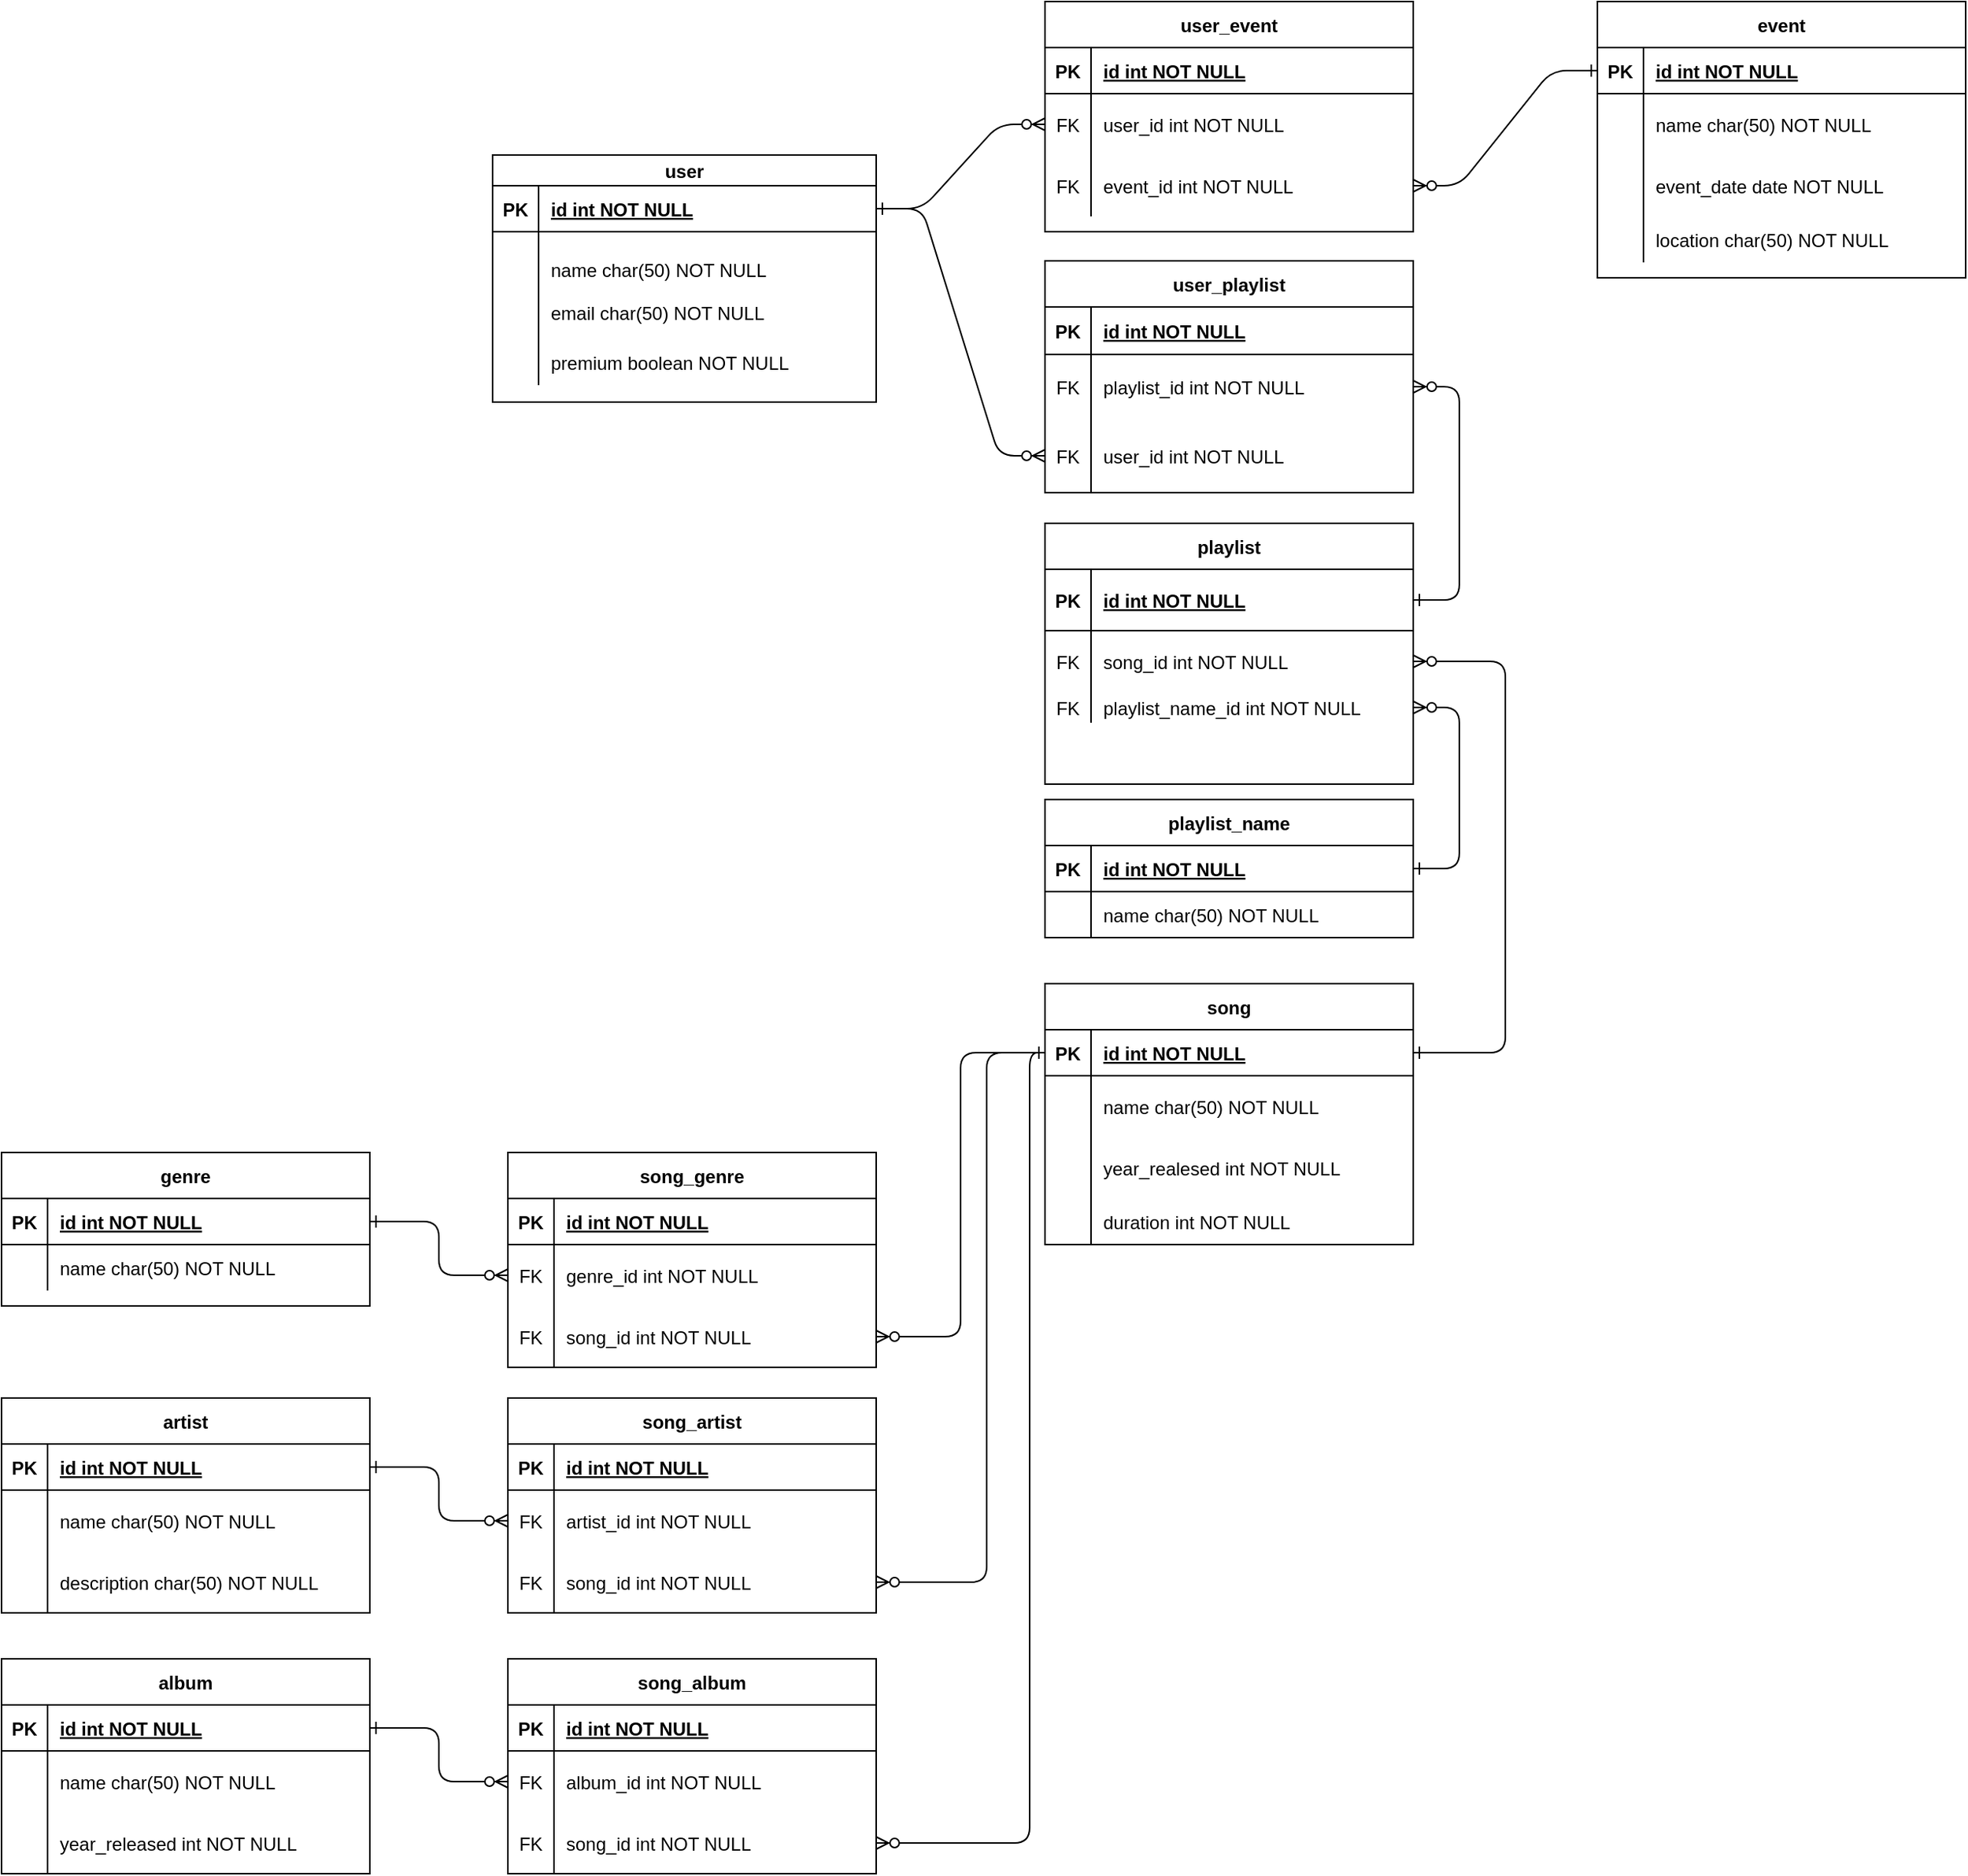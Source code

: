 <mxfile version="14.2.4" type="device"><diagram id="R2lEEEUBdFMjLlhIrx00" name="Page-1"><mxGraphModel dx="2035" dy="1735" grid="1" gridSize="10" guides="1" tooltips="1" connect="1" arrows="1" fold="1" page="1" pageScale="1" pageWidth="850" pageHeight="1100" math="0" shadow="0" extFonts="Permanent Marker^https://fonts.googleapis.com/css?family=Permanent+Marker"><root><mxCell id="0"/><mxCell id="1" parent="0"/><mxCell id="C-vyLk0tnHw3VtMMgP7b-1" value="" style="edgeStyle=entityRelationEdgeStyle;endArrow=ERzeroToMany;startArrow=ERone;endFill=1;startFill=0;entryX=0;entryY=0.5;entryDx=0;entryDy=0;" parent="1" source="C-vyLk0tnHw3VtMMgP7b-24" target="S1jPTS4CK1a9OHYv__Up-28" edge="1"><mxGeometry width="100" height="100" relative="1" as="geometry"><mxPoint x="340" y="720" as="sourcePoint"/><mxPoint x="440" y="620" as="targetPoint"/></mxGeometry></mxCell><mxCell id="C-vyLk0tnHw3VtMMgP7b-2" value="user_playlist" style="shape=table;startSize=30;container=1;collapsible=1;childLayout=tableLayout;fixedRows=1;rowLines=0;fontStyle=1;align=center;resizeLast=1;" parent="1" vertex="1"><mxGeometry x="360" y="99" width="240" height="151" as="geometry"/></mxCell><mxCell id="C-vyLk0tnHw3VtMMgP7b-3" value="" style="shape=partialRectangle;collapsible=0;dropTarget=0;pointerEvents=0;fillColor=none;points=[[0,0.5],[1,0.5]];portConstraint=eastwest;top=0;left=0;right=0;bottom=1;" parent="C-vyLk0tnHw3VtMMgP7b-2" vertex="1"><mxGeometry y="30" width="240" height="31" as="geometry"/></mxCell><mxCell id="C-vyLk0tnHw3VtMMgP7b-4" value="PK" style="shape=partialRectangle;overflow=hidden;connectable=0;fillColor=none;top=0;left=0;bottom=0;right=0;fontStyle=1;" parent="C-vyLk0tnHw3VtMMgP7b-3" vertex="1"><mxGeometry width="30" height="31" as="geometry"/></mxCell><mxCell id="C-vyLk0tnHw3VtMMgP7b-5" value="id int NOT NULL " style="shape=partialRectangle;overflow=hidden;connectable=0;fillColor=none;top=0;left=0;bottom=0;right=0;align=left;spacingLeft=6;fontStyle=5;" parent="C-vyLk0tnHw3VtMMgP7b-3" vertex="1"><mxGeometry x="30" width="210" height="31" as="geometry"/></mxCell><mxCell id="C-vyLk0tnHw3VtMMgP7b-6" value="" style="shape=partialRectangle;collapsible=0;dropTarget=0;pointerEvents=0;fillColor=none;points=[[0,0.5],[1,0.5]];portConstraint=eastwest;top=0;left=0;right=0;bottom=0;" parent="C-vyLk0tnHw3VtMMgP7b-2" vertex="1"><mxGeometry y="61" width="240" height="42" as="geometry"/></mxCell><mxCell id="C-vyLk0tnHw3VtMMgP7b-7" value="FK" style="shape=partialRectangle;overflow=hidden;connectable=0;fillColor=none;top=0;left=0;bottom=0;right=0;" parent="C-vyLk0tnHw3VtMMgP7b-6" vertex="1"><mxGeometry width="30" height="42" as="geometry"/></mxCell><mxCell id="C-vyLk0tnHw3VtMMgP7b-8" value="playlist_id int NOT NULL" style="shape=partialRectangle;overflow=hidden;connectable=0;fillColor=none;top=0;left=0;bottom=0;right=0;align=left;spacingLeft=6;" parent="C-vyLk0tnHw3VtMMgP7b-6" vertex="1"><mxGeometry x="30" width="210" height="42" as="geometry"/></mxCell><mxCell id="S1jPTS4CK1a9OHYv__Up-28" value="" style="shape=partialRectangle;collapsible=0;dropTarget=0;pointerEvents=0;fillColor=none;top=0;left=0;bottom=0;right=0;points=[[0,0.5],[1,0.5]];portConstraint=eastwest;" vertex="1" parent="C-vyLk0tnHw3VtMMgP7b-2"><mxGeometry y="103" width="240" height="48" as="geometry"/></mxCell><mxCell id="S1jPTS4CK1a9OHYv__Up-29" value="FK" style="shape=partialRectangle;connectable=0;fillColor=none;top=0;left=0;bottom=0;right=0;fontStyle=0;overflow=hidden;" vertex="1" parent="S1jPTS4CK1a9OHYv__Up-28"><mxGeometry width="30" height="48" as="geometry"/></mxCell><mxCell id="S1jPTS4CK1a9OHYv__Up-30" value="user_id int NOT NULL" style="shape=partialRectangle;connectable=0;fillColor=none;top=0;left=0;bottom=0;right=0;align=left;spacingLeft=6;fontStyle=0;overflow=hidden;" vertex="1" parent="S1jPTS4CK1a9OHYv__Up-28"><mxGeometry x="30" width="210" height="48" as="geometry"/></mxCell><mxCell id="C-vyLk0tnHw3VtMMgP7b-13" value="playlist" style="shape=table;startSize=30;container=1;collapsible=1;childLayout=tableLayout;fixedRows=1;rowLines=0;fontStyle=1;align=center;resizeLast=1;" parent="1" vertex="1"><mxGeometry x="360" y="270" width="240" height="170" as="geometry"/></mxCell><mxCell id="C-vyLk0tnHw3VtMMgP7b-14" value="" style="shape=partialRectangle;collapsible=0;dropTarget=0;pointerEvents=0;fillColor=none;points=[[0,0.5],[1,0.5]];portConstraint=eastwest;top=0;left=0;right=0;bottom=1;" parent="C-vyLk0tnHw3VtMMgP7b-13" vertex="1"><mxGeometry y="30" width="240" height="40" as="geometry"/></mxCell><mxCell id="C-vyLk0tnHw3VtMMgP7b-15" value="PK" style="shape=partialRectangle;overflow=hidden;connectable=0;fillColor=none;top=0;left=0;bottom=0;right=0;fontStyle=1;" parent="C-vyLk0tnHw3VtMMgP7b-14" vertex="1"><mxGeometry width="30" height="40" as="geometry"/></mxCell><mxCell id="C-vyLk0tnHw3VtMMgP7b-16" value="id int NOT NULL " style="shape=partialRectangle;overflow=hidden;connectable=0;fillColor=none;top=0;left=0;bottom=0;right=0;align=left;spacingLeft=6;fontStyle=5;" parent="C-vyLk0tnHw3VtMMgP7b-14" vertex="1"><mxGeometry x="30" width="210" height="40" as="geometry"/></mxCell><mxCell id="C-vyLk0tnHw3VtMMgP7b-17" value="" style="shape=partialRectangle;collapsible=0;dropTarget=0;pointerEvents=0;fillColor=none;points=[[0,0.5],[1,0.5]];portConstraint=eastwest;top=0;left=0;right=0;bottom=0;" parent="C-vyLk0tnHw3VtMMgP7b-13" vertex="1"><mxGeometry y="70" width="240" height="40" as="geometry"/></mxCell><mxCell id="C-vyLk0tnHw3VtMMgP7b-18" value="FK" style="shape=partialRectangle;overflow=hidden;connectable=0;fillColor=none;top=0;left=0;bottom=0;right=0;" parent="C-vyLk0tnHw3VtMMgP7b-17" vertex="1"><mxGeometry width="30" height="40" as="geometry"/></mxCell><mxCell id="C-vyLk0tnHw3VtMMgP7b-19" value="song_id int NOT NULL" style="shape=partialRectangle;overflow=hidden;connectable=0;fillColor=none;top=0;left=0;bottom=0;right=0;align=left;spacingLeft=6;" parent="C-vyLk0tnHw3VtMMgP7b-17" vertex="1"><mxGeometry x="30" width="210" height="40" as="geometry"/></mxCell><mxCell id="S1jPTS4CK1a9OHYv__Up-172" value="" style="shape=partialRectangle;collapsible=0;dropTarget=0;pointerEvents=0;fillColor=none;top=0;left=0;bottom=0;right=0;points=[[0,0.5],[1,0.5]];portConstraint=eastwest;" vertex="1" parent="C-vyLk0tnHw3VtMMgP7b-13"><mxGeometry y="110" width="240" height="20" as="geometry"/></mxCell><mxCell id="S1jPTS4CK1a9OHYv__Up-173" value="FK" style="shape=partialRectangle;connectable=0;fillColor=none;top=0;left=0;bottom=0;right=0;fontStyle=0;overflow=hidden;" vertex="1" parent="S1jPTS4CK1a9OHYv__Up-172"><mxGeometry width="30" height="20" as="geometry"/></mxCell><mxCell id="S1jPTS4CK1a9OHYv__Up-174" value="playlist_name_id int NOT NULL" style="shape=partialRectangle;connectable=0;fillColor=none;top=0;left=0;bottom=0;right=0;align=left;spacingLeft=6;fontStyle=0;overflow=hidden;" vertex="1" parent="S1jPTS4CK1a9OHYv__Up-172"><mxGeometry x="30" width="210" height="20" as="geometry"/></mxCell><mxCell id="C-vyLk0tnHw3VtMMgP7b-23" value="user" style="shape=table;startSize=20;container=1;collapsible=1;childLayout=tableLayout;fixedRows=1;rowLines=0;fontStyle=1;align=center;resizeLast=1;" parent="1" vertex="1"><mxGeometry y="30" width="250" height="161" as="geometry"/></mxCell><mxCell id="C-vyLk0tnHw3VtMMgP7b-24" value="" style="shape=partialRectangle;collapsible=0;dropTarget=0;pointerEvents=0;fillColor=none;points=[[0,0.5],[1,0.5]];portConstraint=eastwest;top=0;left=0;right=0;bottom=1;" parent="C-vyLk0tnHw3VtMMgP7b-23" vertex="1"><mxGeometry y="20" width="250" height="30" as="geometry"/></mxCell><mxCell id="C-vyLk0tnHw3VtMMgP7b-25" value="PK" style="shape=partialRectangle;overflow=hidden;connectable=0;fillColor=none;top=0;left=0;bottom=0;right=0;fontStyle=1;" parent="C-vyLk0tnHw3VtMMgP7b-24" vertex="1"><mxGeometry width="30" height="30" as="geometry"/></mxCell><mxCell id="C-vyLk0tnHw3VtMMgP7b-26" value="id int NOT NULL " style="shape=partialRectangle;overflow=hidden;connectable=0;fillColor=none;top=0;left=0;bottom=0;right=0;align=left;spacingLeft=6;fontStyle=5;" parent="C-vyLk0tnHw3VtMMgP7b-24" vertex="1"><mxGeometry x="30" width="220" height="30" as="geometry"/></mxCell><mxCell id="C-vyLk0tnHw3VtMMgP7b-27" value="" style="shape=partialRectangle;collapsible=0;dropTarget=0;pointerEvents=0;fillColor=none;points=[[0,0.5],[1,0.5]];portConstraint=eastwest;top=0;left=0;right=0;bottom=0;" parent="C-vyLk0tnHw3VtMMgP7b-23" vertex="1"><mxGeometry y="50" width="250" height="35" as="geometry"/></mxCell><mxCell id="C-vyLk0tnHw3VtMMgP7b-28" value="" style="shape=partialRectangle;overflow=hidden;connectable=0;fillColor=none;top=0;left=0;bottom=0;right=0;" parent="C-vyLk0tnHw3VtMMgP7b-27" vertex="1"><mxGeometry width="30" height="35" as="geometry"/></mxCell><mxCell id="C-vyLk0tnHw3VtMMgP7b-29" value="&#10;name char(50) NOT NULL" style="shape=partialRectangle;overflow=hidden;connectable=0;fillColor=none;top=0;left=0;bottom=0;right=0;align=left;spacingLeft=6;" parent="C-vyLk0tnHw3VtMMgP7b-27" vertex="1"><mxGeometry x="30" width="220" height="35" as="geometry"/></mxCell><mxCell id="S1jPTS4CK1a9OHYv__Up-22" value="" style="shape=partialRectangle;collapsible=0;dropTarget=0;pointerEvents=0;fillColor=none;top=0;left=0;bottom=0;right=0;points=[[0,0.5],[1,0.5]];portConstraint=eastwest;" vertex="1" parent="C-vyLk0tnHw3VtMMgP7b-23"><mxGeometry y="85" width="250" height="35" as="geometry"/></mxCell><mxCell id="S1jPTS4CK1a9OHYv__Up-23" value="" style="shape=partialRectangle;connectable=0;fillColor=none;top=0;left=0;bottom=0;right=0;fontStyle=0;overflow=hidden;" vertex="1" parent="S1jPTS4CK1a9OHYv__Up-22"><mxGeometry width="30" height="35" as="geometry"/></mxCell><mxCell id="S1jPTS4CK1a9OHYv__Up-24" value="email char(50) NOT NULL" style="shape=partialRectangle;connectable=0;fillColor=none;top=0;left=0;bottom=0;right=0;align=left;spacingLeft=6;fontStyle=0;overflow=hidden;" vertex="1" parent="S1jPTS4CK1a9OHYv__Up-22"><mxGeometry x="30" width="220" height="35" as="geometry"/></mxCell><mxCell id="S1jPTS4CK1a9OHYv__Up-25" value="" style="shape=partialRectangle;collapsible=0;dropTarget=0;pointerEvents=0;fillColor=none;top=0;left=0;bottom=0;right=0;points=[[0,0.5],[1,0.5]];portConstraint=eastwest;" vertex="1" parent="C-vyLk0tnHw3VtMMgP7b-23"><mxGeometry y="120" width="250" height="30" as="geometry"/></mxCell><mxCell id="S1jPTS4CK1a9OHYv__Up-26" value="" style="shape=partialRectangle;connectable=0;fillColor=none;top=0;left=0;bottom=0;right=0;fontStyle=0;overflow=hidden;" vertex="1" parent="S1jPTS4CK1a9OHYv__Up-25"><mxGeometry width="30" height="30" as="geometry"/></mxCell><mxCell id="S1jPTS4CK1a9OHYv__Up-27" value="premium boolean NOT NULL" style="shape=partialRectangle;connectable=0;fillColor=none;top=0;left=0;bottom=0;right=0;align=left;spacingLeft=6;fontStyle=0;overflow=hidden;" vertex="1" parent="S1jPTS4CK1a9OHYv__Up-25"><mxGeometry x="30" width="220" height="30" as="geometry"/></mxCell><mxCell id="S1jPTS4CK1a9OHYv__Up-44" value="song" style="shape=table;startSize=30;container=1;collapsible=1;childLayout=tableLayout;fixedRows=1;rowLines=0;fontStyle=1;align=center;resizeLast=1;" vertex="1" parent="1"><mxGeometry x="360" y="570" width="240" height="170" as="geometry"/></mxCell><mxCell id="S1jPTS4CK1a9OHYv__Up-45" value="" style="shape=partialRectangle;collapsible=0;dropTarget=0;pointerEvents=0;fillColor=none;points=[[0,0.5],[1,0.5]];portConstraint=eastwest;top=0;left=0;right=0;bottom=1;" vertex="1" parent="S1jPTS4CK1a9OHYv__Up-44"><mxGeometry y="30" width="240" height="30" as="geometry"/></mxCell><mxCell id="S1jPTS4CK1a9OHYv__Up-46" value="PK" style="shape=partialRectangle;overflow=hidden;connectable=0;fillColor=none;top=0;left=0;bottom=0;right=0;fontStyle=1;" vertex="1" parent="S1jPTS4CK1a9OHYv__Up-45"><mxGeometry width="30" height="30" as="geometry"/></mxCell><mxCell id="S1jPTS4CK1a9OHYv__Up-47" value="id int NOT NULL " style="shape=partialRectangle;overflow=hidden;connectable=0;fillColor=none;top=0;left=0;bottom=0;right=0;align=left;spacingLeft=6;fontStyle=5;" vertex="1" parent="S1jPTS4CK1a9OHYv__Up-45"><mxGeometry x="30" width="210" height="30" as="geometry"/></mxCell><mxCell id="S1jPTS4CK1a9OHYv__Up-48" value="" style="shape=partialRectangle;collapsible=0;dropTarget=0;pointerEvents=0;fillColor=none;points=[[0,0.5],[1,0.5]];portConstraint=eastwest;top=0;left=0;right=0;bottom=0;" vertex="1" parent="S1jPTS4CK1a9OHYv__Up-44"><mxGeometry y="60" width="240" height="40" as="geometry"/></mxCell><mxCell id="S1jPTS4CK1a9OHYv__Up-49" value="" style="shape=partialRectangle;overflow=hidden;connectable=0;fillColor=none;top=0;left=0;bottom=0;right=0;" vertex="1" parent="S1jPTS4CK1a9OHYv__Up-48"><mxGeometry width="30" height="40" as="geometry"/></mxCell><mxCell id="S1jPTS4CK1a9OHYv__Up-50" value="name char(50) NOT NULL" style="shape=partialRectangle;overflow=hidden;connectable=0;fillColor=none;top=0;left=0;bottom=0;right=0;align=left;spacingLeft=6;" vertex="1" parent="S1jPTS4CK1a9OHYv__Up-48"><mxGeometry x="30" width="210" height="40" as="geometry"/></mxCell><mxCell id="S1jPTS4CK1a9OHYv__Up-51" value="" style="shape=partialRectangle;collapsible=0;dropTarget=0;pointerEvents=0;fillColor=none;points=[[0,0.5],[1,0.5]];portConstraint=eastwest;top=0;left=0;right=0;bottom=0;" vertex="1" parent="S1jPTS4CK1a9OHYv__Up-44"><mxGeometry y="100" width="240" height="40" as="geometry"/></mxCell><mxCell id="S1jPTS4CK1a9OHYv__Up-52" value="" style="shape=partialRectangle;overflow=hidden;connectable=0;fillColor=none;top=0;left=0;bottom=0;right=0;" vertex="1" parent="S1jPTS4CK1a9OHYv__Up-51"><mxGeometry width="30" height="40" as="geometry"/></mxCell><mxCell id="S1jPTS4CK1a9OHYv__Up-53" value="year_realesed int NOT NULL" style="shape=partialRectangle;overflow=hidden;connectable=0;fillColor=none;top=0;left=0;bottom=0;right=0;align=left;spacingLeft=6;" vertex="1" parent="S1jPTS4CK1a9OHYv__Up-51"><mxGeometry x="30" width="210" height="40" as="geometry"/></mxCell><mxCell id="S1jPTS4CK1a9OHYv__Up-78" value="" style="shape=partialRectangle;collapsible=0;dropTarget=0;pointerEvents=0;fillColor=none;top=0;left=0;bottom=0;right=0;points=[[0,0.5],[1,0.5]];portConstraint=eastwest;" vertex="1" parent="S1jPTS4CK1a9OHYv__Up-44"><mxGeometry y="140" width="240" height="30" as="geometry"/></mxCell><mxCell id="S1jPTS4CK1a9OHYv__Up-79" value="" style="shape=partialRectangle;connectable=0;fillColor=none;top=0;left=0;bottom=0;right=0;fontStyle=0;overflow=hidden;" vertex="1" parent="S1jPTS4CK1a9OHYv__Up-78"><mxGeometry width="30" height="30" as="geometry"/></mxCell><mxCell id="S1jPTS4CK1a9OHYv__Up-80" value="duration int NOT NULL" style="shape=partialRectangle;connectable=0;fillColor=none;top=0;left=0;bottom=0;right=0;align=left;spacingLeft=6;fontStyle=0;overflow=hidden;" vertex="1" parent="S1jPTS4CK1a9OHYv__Up-78"><mxGeometry x="30" width="210" height="30" as="geometry"/></mxCell><mxCell id="S1jPTS4CK1a9OHYv__Up-57" value="song_genre" style="shape=table;startSize=30;container=1;collapsible=1;childLayout=tableLayout;fixedRows=1;rowLines=0;fontStyle=1;align=center;resizeLast=1;" vertex="1" parent="1"><mxGeometry x="10" y="680" width="240" height="140" as="geometry"/></mxCell><mxCell id="S1jPTS4CK1a9OHYv__Up-58" value="" style="shape=partialRectangle;collapsible=0;dropTarget=0;pointerEvents=0;fillColor=none;points=[[0,0.5],[1,0.5]];portConstraint=eastwest;top=0;left=0;right=0;bottom=1;" vertex="1" parent="S1jPTS4CK1a9OHYv__Up-57"><mxGeometry y="30" width="240" height="30" as="geometry"/></mxCell><mxCell id="S1jPTS4CK1a9OHYv__Up-59" value="PK" style="shape=partialRectangle;overflow=hidden;connectable=0;fillColor=none;top=0;left=0;bottom=0;right=0;fontStyle=1;" vertex="1" parent="S1jPTS4CK1a9OHYv__Up-58"><mxGeometry width="30" height="30" as="geometry"/></mxCell><mxCell id="S1jPTS4CK1a9OHYv__Up-60" value="id int NOT NULL " style="shape=partialRectangle;overflow=hidden;connectable=0;fillColor=none;top=0;left=0;bottom=0;right=0;align=left;spacingLeft=6;fontStyle=5;" vertex="1" parent="S1jPTS4CK1a9OHYv__Up-58"><mxGeometry x="30" width="210" height="30" as="geometry"/></mxCell><mxCell id="S1jPTS4CK1a9OHYv__Up-61" value="" style="shape=partialRectangle;collapsible=0;dropTarget=0;pointerEvents=0;fillColor=none;points=[[0,0.5],[1,0.5]];portConstraint=eastwest;top=0;left=0;right=0;bottom=0;" vertex="1" parent="S1jPTS4CK1a9OHYv__Up-57"><mxGeometry y="60" width="240" height="40" as="geometry"/></mxCell><mxCell id="S1jPTS4CK1a9OHYv__Up-62" value="FK" style="shape=partialRectangle;overflow=hidden;connectable=0;fillColor=none;top=0;left=0;bottom=0;right=0;" vertex="1" parent="S1jPTS4CK1a9OHYv__Up-61"><mxGeometry width="30" height="40" as="geometry"/></mxCell><mxCell id="S1jPTS4CK1a9OHYv__Up-63" value="genre_id int NOT NULL" style="shape=partialRectangle;overflow=hidden;connectable=0;fillColor=none;top=0;left=0;bottom=0;right=0;align=left;spacingLeft=6;" vertex="1" parent="S1jPTS4CK1a9OHYv__Up-61"><mxGeometry x="30" width="210" height="40" as="geometry"/></mxCell><mxCell id="S1jPTS4CK1a9OHYv__Up-64" value="" style="shape=partialRectangle;collapsible=0;dropTarget=0;pointerEvents=0;fillColor=none;points=[[0,0.5],[1,0.5]];portConstraint=eastwest;top=0;left=0;right=0;bottom=0;" vertex="1" parent="S1jPTS4CK1a9OHYv__Up-57"><mxGeometry y="100" width="240" height="40" as="geometry"/></mxCell><mxCell id="S1jPTS4CK1a9OHYv__Up-65" value="FK" style="shape=partialRectangle;overflow=hidden;connectable=0;fillColor=none;top=0;left=0;bottom=0;right=0;" vertex="1" parent="S1jPTS4CK1a9OHYv__Up-64"><mxGeometry width="30" height="40" as="geometry"/></mxCell><mxCell id="S1jPTS4CK1a9OHYv__Up-66" value="song_id int NOT NULL" style="shape=partialRectangle;overflow=hidden;connectable=0;fillColor=none;top=0;left=0;bottom=0;right=0;align=left;spacingLeft=6;" vertex="1" parent="S1jPTS4CK1a9OHYv__Up-64"><mxGeometry x="30" width="210" height="40" as="geometry"/></mxCell><mxCell id="S1jPTS4CK1a9OHYv__Up-67" value="genre" style="shape=table;startSize=30;container=1;collapsible=1;childLayout=tableLayout;fixedRows=1;rowLines=0;fontStyle=1;align=center;resizeLast=1;" vertex="1" parent="1"><mxGeometry x="-320" y="680" width="240" height="100" as="geometry"/></mxCell><mxCell id="S1jPTS4CK1a9OHYv__Up-68" value="" style="shape=partialRectangle;collapsible=0;dropTarget=0;pointerEvents=0;fillColor=none;points=[[0,0.5],[1,0.5]];portConstraint=eastwest;top=0;left=0;right=0;bottom=1;" vertex="1" parent="S1jPTS4CK1a9OHYv__Up-67"><mxGeometry y="30" width="240" height="30" as="geometry"/></mxCell><mxCell id="S1jPTS4CK1a9OHYv__Up-69" value="PK" style="shape=partialRectangle;overflow=hidden;connectable=0;fillColor=none;top=0;left=0;bottom=0;right=0;fontStyle=1;" vertex="1" parent="S1jPTS4CK1a9OHYv__Up-68"><mxGeometry width="30" height="30" as="geometry"/></mxCell><mxCell id="S1jPTS4CK1a9OHYv__Up-70" value="id int NOT NULL " style="shape=partialRectangle;overflow=hidden;connectable=0;fillColor=none;top=0;left=0;bottom=0;right=0;align=left;spacingLeft=6;fontStyle=5;" vertex="1" parent="S1jPTS4CK1a9OHYv__Up-68"><mxGeometry x="30" width="210" height="30" as="geometry"/></mxCell><mxCell id="S1jPTS4CK1a9OHYv__Up-74" value="" style="shape=partialRectangle;collapsible=0;dropTarget=0;pointerEvents=0;fillColor=none;points=[[0,0.5],[1,0.5]];portConstraint=eastwest;top=0;left=0;right=0;bottom=0;" vertex="1" parent="S1jPTS4CK1a9OHYv__Up-67"><mxGeometry y="60" width="240" height="30" as="geometry"/></mxCell><mxCell id="S1jPTS4CK1a9OHYv__Up-75" value="" style="shape=partialRectangle;overflow=hidden;connectable=0;fillColor=none;top=0;left=0;bottom=0;right=0;" vertex="1" parent="S1jPTS4CK1a9OHYv__Up-74"><mxGeometry width="30" height="30" as="geometry"/></mxCell><mxCell id="S1jPTS4CK1a9OHYv__Up-76" value="name char(50) NOT NULL" style="shape=partialRectangle;overflow=hidden;connectable=0;fillColor=none;top=0;left=0;bottom=0;right=0;align=left;spacingLeft=6;" vertex="1" parent="S1jPTS4CK1a9OHYv__Up-74"><mxGeometry x="30" width="210" height="30" as="geometry"/></mxCell><mxCell id="S1jPTS4CK1a9OHYv__Up-104" value="artist" style="shape=table;startSize=30;container=1;collapsible=1;childLayout=tableLayout;fixedRows=1;rowLines=0;fontStyle=1;align=center;resizeLast=1;" vertex="1" parent="1"><mxGeometry x="-320" y="840" width="240" height="140" as="geometry"/></mxCell><mxCell id="S1jPTS4CK1a9OHYv__Up-105" value="" style="shape=partialRectangle;collapsible=0;dropTarget=0;pointerEvents=0;fillColor=none;points=[[0,0.5],[1,0.5]];portConstraint=eastwest;top=0;left=0;right=0;bottom=1;" vertex="1" parent="S1jPTS4CK1a9OHYv__Up-104"><mxGeometry y="30" width="240" height="30" as="geometry"/></mxCell><mxCell id="S1jPTS4CK1a9OHYv__Up-106" value="PK" style="shape=partialRectangle;overflow=hidden;connectable=0;fillColor=none;top=0;left=0;bottom=0;right=0;fontStyle=1;" vertex="1" parent="S1jPTS4CK1a9OHYv__Up-105"><mxGeometry width="30" height="30" as="geometry"/></mxCell><mxCell id="S1jPTS4CK1a9OHYv__Up-107" value="id int NOT NULL " style="shape=partialRectangle;overflow=hidden;connectable=0;fillColor=none;top=0;left=0;bottom=0;right=0;align=left;spacingLeft=6;fontStyle=5;" vertex="1" parent="S1jPTS4CK1a9OHYv__Up-105"><mxGeometry x="30" width="210" height="30" as="geometry"/></mxCell><mxCell id="S1jPTS4CK1a9OHYv__Up-108" value="" style="shape=partialRectangle;collapsible=0;dropTarget=0;pointerEvents=0;fillColor=none;points=[[0,0.5],[1,0.5]];portConstraint=eastwest;top=0;left=0;right=0;bottom=0;" vertex="1" parent="S1jPTS4CK1a9OHYv__Up-104"><mxGeometry y="60" width="240" height="40" as="geometry"/></mxCell><mxCell id="S1jPTS4CK1a9OHYv__Up-109" value="" style="shape=partialRectangle;overflow=hidden;connectable=0;fillColor=none;top=0;left=0;bottom=0;right=0;" vertex="1" parent="S1jPTS4CK1a9OHYv__Up-108"><mxGeometry width="30" height="40" as="geometry"/></mxCell><mxCell id="S1jPTS4CK1a9OHYv__Up-110" value="name char(50) NOT NULL" style="shape=partialRectangle;overflow=hidden;connectable=0;fillColor=none;top=0;left=0;bottom=0;right=0;align=left;spacingLeft=6;" vertex="1" parent="S1jPTS4CK1a9OHYv__Up-108"><mxGeometry x="30" width="210" height="40" as="geometry"/></mxCell><mxCell id="S1jPTS4CK1a9OHYv__Up-111" value="" style="shape=partialRectangle;collapsible=0;dropTarget=0;pointerEvents=0;fillColor=none;points=[[0,0.5],[1,0.5]];portConstraint=eastwest;top=0;left=0;right=0;bottom=0;" vertex="1" parent="S1jPTS4CK1a9OHYv__Up-104"><mxGeometry y="100" width="240" height="40" as="geometry"/></mxCell><mxCell id="S1jPTS4CK1a9OHYv__Up-112" value="" style="shape=partialRectangle;overflow=hidden;connectable=0;fillColor=none;top=0;left=0;bottom=0;right=0;" vertex="1" parent="S1jPTS4CK1a9OHYv__Up-111"><mxGeometry width="30" height="40" as="geometry"/></mxCell><mxCell id="S1jPTS4CK1a9OHYv__Up-113" value="description char(50) NOT NULL" style="shape=partialRectangle;overflow=hidden;connectable=0;fillColor=none;top=0;left=0;bottom=0;right=0;align=left;spacingLeft=6;" vertex="1" parent="S1jPTS4CK1a9OHYv__Up-111"><mxGeometry x="30" width="210" height="40" as="geometry"/></mxCell><mxCell id="S1jPTS4CK1a9OHYv__Up-115" value="song_album" style="shape=table;startSize=30;container=1;collapsible=1;childLayout=tableLayout;fixedRows=1;rowLines=0;fontStyle=1;align=center;resizeLast=1;" vertex="1" parent="1"><mxGeometry x="10" y="1010" width="240" height="140" as="geometry"/></mxCell><mxCell id="S1jPTS4CK1a9OHYv__Up-116" value="" style="shape=partialRectangle;collapsible=0;dropTarget=0;pointerEvents=0;fillColor=none;points=[[0,0.5],[1,0.5]];portConstraint=eastwest;top=0;left=0;right=0;bottom=1;" vertex="1" parent="S1jPTS4CK1a9OHYv__Up-115"><mxGeometry y="30" width="240" height="30" as="geometry"/></mxCell><mxCell id="S1jPTS4CK1a9OHYv__Up-117" value="PK" style="shape=partialRectangle;overflow=hidden;connectable=0;fillColor=none;top=0;left=0;bottom=0;right=0;fontStyle=1;" vertex="1" parent="S1jPTS4CK1a9OHYv__Up-116"><mxGeometry width="30" height="30" as="geometry"/></mxCell><mxCell id="S1jPTS4CK1a9OHYv__Up-118" value="id int NOT NULL " style="shape=partialRectangle;overflow=hidden;connectable=0;fillColor=none;top=0;left=0;bottom=0;right=0;align=left;spacingLeft=6;fontStyle=5;" vertex="1" parent="S1jPTS4CK1a9OHYv__Up-116"><mxGeometry x="30" width="210" height="30" as="geometry"/></mxCell><mxCell id="S1jPTS4CK1a9OHYv__Up-119" value="" style="shape=partialRectangle;collapsible=0;dropTarget=0;pointerEvents=0;fillColor=none;points=[[0,0.5],[1,0.5]];portConstraint=eastwest;top=0;left=0;right=0;bottom=0;" vertex="1" parent="S1jPTS4CK1a9OHYv__Up-115"><mxGeometry y="60" width="240" height="40" as="geometry"/></mxCell><mxCell id="S1jPTS4CK1a9OHYv__Up-120" value="FK" style="shape=partialRectangle;overflow=hidden;connectable=0;fillColor=none;top=0;left=0;bottom=0;right=0;" vertex="1" parent="S1jPTS4CK1a9OHYv__Up-119"><mxGeometry width="30" height="40" as="geometry"/></mxCell><mxCell id="S1jPTS4CK1a9OHYv__Up-121" value="album_id int NOT NULL" style="shape=partialRectangle;overflow=hidden;connectable=0;fillColor=none;top=0;left=0;bottom=0;right=0;align=left;spacingLeft=6;" vertex="1" parent="S1jPTS4CK1a9OHYv__Up-119"><mxGeometry x="30" width="210" height="40" as="geometry"/></mxCell><mxCell id="S1jPTS4CK1a9OHYv__Up-122" value="" style="shape=partialRectangle;collapsible=0;dropTarget=0;pointerEvents=0;fillColor=none;points=[[0,0.5],[1,0.5]];portConstraint=eastwest;top=0;left=0;right=0;bottom=0;" vertex="1" parent="S1jPTS4CK1a9OHYv__Up-115"><mxGeometry y="100" width="240" height="40" as="geometry"/></mxCell><mxCell id="S1jPTS4CK1a9OHYv__Up-123" value="FK" style="shape=partialRectangle;overflow=hidden;connectable=0;fillColor=none;top=0;left=0;bottom=0;right=0;" vertex="1" parent="S1jPTS4CK1a9OHYv__Up-122"><mxGeometry width="30" height="40" as="geometry"/></mxCell><mxCell id="S1jPTS4CK1a9OHYv__Up-124" value="song_id int NOT NULL" style="shape=partialRectangle;overflow=hidden;connectable=0;fillColor=none;top=0;left=0;bottom=0;right=0;align=left;spacingLeft=6;" vertex="1" parent="S1jPTS4CK1a9OHYv__Up-122"><mxGeometry x="30" width="210" height="40" as="geometry"/></mxCell><mxCell id="S1jPTS4CK1a9OHYv__Up-125" value="album" style="shape=table;startSize=30;container=1;collapsible=1;childLayout=tableLayout;fixedRows=1;rowLines=0;fontStyle=1;align=center;resizeLast=1;" vertex="1" parent="1"><mxGeometry x="-320" y="1010" width="240" height="140" as="geometry"/></mxCell><mxCell id="S1jPTS4CK1a9OHYv__Up-126" value="" style="shape=partialRectangle;collapsible=0;dropTarget=0;pointerEvents=0;fillColor=none;points=[[0,0.5],[1,0.5]];portConstraint=eastwest;top=0;left=0;right=0;bottom=1;" vertex="1" parent="S1jPTS4CK1a9OHYv__Up-125"><mxGeometry y="30" width="240" height="30" as="geometry"/></mxCell><mxCell id="S1jPTS4CK1a9OHYv__Up-127" value="PK" style="shape=partialRectangle;overflow=hidden;connectable=0;fillColor=none;top=0;left=0;bottom=0;right=0;fontStyle=1;" vertex="1" parent="S1jPTS4CK1a9OHYv__Up-126"><mxGeometry width="30" height="30" as="geometry"/></mxCell><mxCell id="S1jPTS4CK1a9OHYv__Up-128" value="id int NOT NULL " style="shape=partialRectangle;overflow=hidden;connectable=0;fillColor=none;top=0;left=0;bottom=0;right=0;align=left;spacingLeft=6;fontStyle=5;" vertex="1" parent="S1jPTS4CK1a9OHYv__Up-126"><mxGeometry x="30" width="210" height="30" as="geometry"/></mxCell><mxCell id="S1jPTS4CK1a9OHYv__Up-129" value="" style="shape=partialRectangle;collapsible=0;dropTarget=0;pointerEvents=0;fillColor=none;points=[[0,0.5],[1,0.5]];portConstraint=eastwest;top=0;left=0;right=0;bottom=0;" vertex="1" parent="S1jPTS4CK1a9OHYv__Up-125"><mxGeometry y="60" width="240" height="40" as="geometry"/></mxCell><mxCell id="S1jPTS4CK1a9OHYv__Up-130" value="" style="shape=partialRectangle;overflow=hidden;connectable=0;fillColor=none;top=0;left=0;bottom=0;right=0;" vertex="1" parent="S1jPTS4CK1a9OHYv__Up-129"><mxGeometry width="30" height="40" as="geometry"/></mxCell><mxCell id="S1jPTS4CK1a9OHYv__Up-131" value="name char(50) NOT NULL" style="shape=partialRectangle;overflow=hidden;connectable=0;fillColor=none;top=0;left=0;bottom=0;right=0;align=left;spacingLeft=6;" vertex="1" parent="S1jPTS4CK1a9OHYv__Up-129"><mxGeometry x="30" width="210" height="40" as="geometry"/></mxCell><mxCell id="S1jPTS4CK1a9OHYv__Up-132" value="" style="shape=partialRectangle;collapsible=0;dropTarget=0;pointerEvents=0;fillColor=none;points=[[0,0.5],[1,0.5]];portConstraint=eastwest;top=0;left=0;right=0;bottom=0;" vertex="1" parent="S1jPTS4CK1a9OHYv__Up-125"><mxGeometry y="100" width="240" height="40" as="geometry"/></mxCell><mxCell id="S1jPTS4CK1a9OHYv__Up-133" value="" style="shape=partialRectangle;overflow=hidden;connectable=0;fillColor=none;top=0;left=0;bottom=0;right=0;" vertex="1" parent="S1jPTS4CK1a9OHYv__Up-132"><mxGeometry width="30" height="40" as="geometry"/></mxCell><mxCell id="S1jPTS4CK1a9OHYv__Up-134" value="year_released int NOT NULL" style="shape=partialRectangle;overflow=hidden;connectable=0;fillColor=none;top=0;left=0;bottom=0;right=0;align=left;spacingLeft=6;" vertex="1" parent="S1jPTS4CK1a9OHYv__Up-132"><mxGeometry x="30" width="210" height="40" as="geometry"/></mxCell><mxCell id="S1jPTS4CK1a9OHYv__Up-137" value="user_event" style="shape=table;startSize=30;container=1;collapsible=1;childLayout=tableLayout;fixedRows=1;rowLines=0;fontStyle=1;align=center;resizeLast=1;" vertex="1" parent="1"><mxGeometry x="360" y="-70" width="240" height="150" as="geometry"/></mxCell><mxCell id="S1jPTS4CK1a9OHYv__Up-138" value="" style="shape=partialRectangle;collapsible=0;dropTarget=0;pointerEvents=0;fillColor=none;points=[[0,0.5],[1,0.5]];portConstraint=eastwest;top=0;left=0;right=0;bottom=1;" vertex="1" parent="S1jPTS4CK1a9OHYv__Up-137"><mxGeometry y="30" width="240" height="30" as="geometry"/></mxCell><mxCell id="S1jPTS4CK1a9OHYv__Up-139" value="PK" style="shape=partialRectangle;overflow=hidden;connectable=0;fillColor=none;top=0;left=0;bottom=0;right=0;fontStyle=1;" vertex="1" parent="S1jPTS4CK1a9OHYv__Up-138"><mxGeometry width="30" height="30" as="geometry"/></mxCell><mxCell id="S1jPTS4CK1a9OHYv__Up-140" value="id int NOT NULL " style="shape=partialRectangle;overflow=hidden;connectable=0;fillColor=none;top=0;left=0;bottom=0;right=0;align=left;spacingLeft=6;fontStyle=5;" vertex="1" parent="S1jPTS4CK1a9OHYv__Up-138"><mxGeometry x="30" width="210" height="30" as="geometry"/></mxCell><mxCell id="S1jPTS4CK1a9OHYv__Up-141" value="" style="shape=partialRectangle;collapsible=0;dropTarget=0;pointerEvents=0;fillColor=none;points=[[0,0.5],[1,0.5]];portConstraint=eastwest;top=0;left=0;right=0;bottom=0;" vertex="1" parent="S1jPTS4CK1a9OHYv__Up-137"><mxGeometry y="60" width="240" height="40" as="geometry"/></mxCell><mxCell id="S1jPTS4CK1a9OHYv__Up-142" value="FK" style="shape=partialRectangle;overflow=hidden;connectable=0;fillColor=none;top=0;left=0;bottom=0;right=0;" vertex="1" parent="S1jPTS4CK1a9OHYv__Up-141"><mxGeometry width="30" height="40" as="geometry"/></mxCell><mxCell id="S1jPTS4CK1a9OHYv__Up-143" value="user_id int NOT NULL" style="shape=partialRectangle;overflow=hidden;connectable=0;fillColor=none;top=0;left=0;bottom=0;right=0;align=left;spacingLeft=6;" vertex="1" parent="S1jPTS4CK1a9OHYv__Up-141"><mxGeometry x="30" width="210" height="40" as="geometry"/></mxCell><mxCell id="S1jPTS4CK1a9OHYv__Up-144" value="" style="shape=partialRectangle;collapsible=0;dropTarget=0;pointerEvents=0;fillColor=none;points=[[0,0.5],[1,0.5]];portConstraint=eastwest;top=0;left=0;right=0;bottom=0;" vertex="1" parent="S1jPTS4CK1a9OHYv__Up-137"><mxGeometry y="100" width="240" height="40" as="geometry"/></mxCell><mxCell id="S1jPTS4CK1a9OHYv__Up-145" value="FK" style="shape=partialRectangle;overflow=hidden;connectable=0;fillColor=none;top=0;left=0;bottom=0;right=0;" vertex="1" parent="S1jPTS4CK1a9OHYv__Up-144"><mxGeometry width="30" height="40" as="geometry"/></mxCell><mxCell id="S1jPTS4CK1a9OHYv__Up-146" value="event_id int NOT NULL" style="shape=partialRectangle;overflow=hidden;connectable=0;fillColor=none;top=0;left=0;bottom=0;right=0;align=left;spacingLeft=6;" vertex="1" parent="S1jPTS4CK1a9OHYv__Up-144"><mxGeometry x="30" width="210" height="40" as="geometry"/></mxCell><mxCell id="S1jPTS4CK1a9OHYv__Up-147" value="" style="edgeStyle=entityRelationEdgeStyle;endArrow=ERzeroToMany;startArrow=ERone;endFill=1;startFill=0;" edge="1" parent="1" source="C-vyLk0tnHw3VtMMgP7b-24" target="S1jPTS4CK1a9OHYv__Up-141"><mxGeometry width="100" height="100" relative="1" as="geometry"><mxPoint x="600" y="149" as="sourcePoint"/><mxPoint x="610" y="350" as="targetPoint"/></mxGeometry></mxCell><mxCell id="S1jPTS4CK1a9OHYv__Up-148" value="event" style="shape=table;startSize=30;container=1;collapsible=1;childLayout=tableLayout;fixedRows=1;rowLines=0;fontStyle=1;align=center;resizeLast=1;" vertex="1" parent="1"><mxGeometry x="720" y="-70" width="240" height="180" as="geometry"/></mxCell><mxCell id="S1jPTS4CK1a9OHYv__Up-149" value="" style="shape=partialRectangle;collapsible=0;dropTarget=0;pointerEvents=0;fillColor=none;points=[[0,0.5],[1,0.5]];portConstraint=eastwest;top=0;left=0;right=0;bottom=1;" vertex="1" parent="S1jPTS4CK1a9OHYv__Up-148"><mxGeometry y="30" width="240" height="30" as="geometry"/></mxCell><mxCell id="S1jPTS4CK1a9OHYv__Up-150" value="PK" style="shape=partialRectangle;overflow=hidden;connectable=0;fillColor=none;top=0;left=0;bottom=0;right=0;fontStyle=1;" vertex="1" parent="S1jPTS4CK1a9OHYv__Up-149"><mxGeometry width="30" height="30" as="geometry"/></mxCell><mxCell id="S1jPTS4CK1a9OHYv__Up-151" value="id int NOT NULL " style="shape=partialRectangle;overflow=hidden;connectable=0;fillColor=none;top=0;left=0;bottom=0;right=0;align=left;spacingLeft=6;fontStyle=5;" vertex="1" parent="S1jPTS4CK1a9OHYv__Up-149"><mxGeometry x="30" width="210" height="30" as="geometry"/></mxCell><mxCell id="S1jPTS4CK1a9OHYv__Up-152" value="" style="shape=partialRectangle;collapsible=0;dropTarget=0;pointerEvents=0;fillColor=none;points=[[0,0.5],[1,0.5]];portConstraint=eastwest;top=0;left=0;right=0;bottom=0;" vertex="1" parent="S1jPTS4CK1a9OHYv__Up-148"><mxGeometry y="60" width="240" height="40" as="geometry"/></mxCell><mxCell id="S1jPTS4CK1a9OHYv__Up-153" value="" style="shape=partialRectangle;overflow=hidden;connectable=0;fillColor=none;top=0;left=0;bottom=0;right=0;" vertex="1" parent="S1jPTS4CK1a9OHYv__Up-152"><mxGeometry width="30" height="40" as="geometry"/></mxCell><mxCell id="S1jPTS4CK1a9OHYv__Up-154" value="name char(50) NOT NULL" style="shape=partialRectangle;overflow=hidden;connectable=0;fillColor=none;top=0;left=0;bottom=0;right=0;align=left;spacingLeft=6;" vertex="1" parent="S1jPTS4CK1a9OHYv__Up-152"><mxGeometry x="30" width="210" height="40" as="geometry"/></mxCell><mxCell id="S1jPTS4CK1a9OHYv__Up-155" value="" style="shape=partialRectangle;collapsible=0;dropTarget=0;pointerEvents=0;fillColor=none;points=[[0,0.5],[1,0.5]];portConstraint=eastwest;top=0;left=0;right=0;bottom=0;" vertex="1" parent="S1jPTS4CK1a9OHYv__Up-148"><mxGeometry y="100" width="240" height="40" as="geometry"/></mxCell><mxCell id="S1jPTS4CK1a9OHYv__Up-156" value="" style="shape=partialRectangle;overflow=hidden;connectable=0;fillColor=none;top=0;left=0;bottom=0;right=0;" vertex="1" parent="S1jPTS4CK1a9OHYv__Up-155"><mxGeometry width="30" height="40" as="geometry"/></mxCell><mxCell id="S1jPTS4CK1a9OHYv__Up-157" value="event_date date NOT NULL" style="shape=partialRectangle;overflow=hidden;connectable=0;fillColor=none;top=0;left=0;bottom=0;right=0;align=left;spacingLeft=6;" vertex="1" parent="S1jPTS4CK1a9OHYv__Up-155"><mxGeometry x="30" width="210" height="40" as="geometry"/></mxCell><mxCell id="S1jPTS4CK1a9OHYv__Up-158" value="" style="shape=partialRectangle;collapsible=0;dropTarget=0;pointerEvents=0;fillColor=none;top=0;left=0;bottom=0;right=0;points=[[0,0.5],[1,0.5]];portConstraint=eastwest;" vertex="1" parent="S1jPTS4CK1a9OHYv__Up-148"><mxGeometry y="140" width="240" height="30" as="geometry"/></mxCell><mxCell id="S1jPTS4CK1a9OHYv__Up-159" value="" style="shape=partialRectangle;connectable=0;fillColor=none;top=0;left=0;bottom=0;right=0;fontStyle=0;overflow=hidden;" vertex="1" parent="S1jPTS4CK1a9OHYv__Up-158"><mxGeometry width="30" height="30" as="geometry"/></mxCell><mxCell id="S1jPTS4CK1a9OHYv__Up-160" value="location char(50) NOT NULL" style="shape=partialRectangle;connectable=0;fillColor=none;top=0;left=0;bottom=0;right=0;align=left;spacingLeft=6;fontStyle=0;overflow=hidden;" vertex="1" parent="S1jPTS4CK1a9OHYv__Up-158"><mxGeometry x="30" width="210" height="30" as="geometry"/></mxCell><mxCell id="S1jPTS4CK1a9OHYv__Up-161" value="" style="edgeStyle=entityRelationEdgeStyle;endArrow=ERzeroToMany;startArrow=ERone;endFill=1;startFill=0;" edge="1" parent="1" source="S1jPTS4CK1a9OHYv__Up-149" target="S1jPTS4CK1a9OHYv__Up-144"><mxGeometry width="100" height="100" relative="1" as="geometry"><mxPoint x="670" y="70" as="sourcePoint"/><mxPoint x="680" y="-50" as="targetPoint"/></mxGeometry></mxCell><mxCell id="S1jPTS4CK1a9OHYv__Up-165" value="playlist_name" style="shape=table;startSize=30;container=1;collapsible=1;childLayout=tableLayout;fixedRows=1;rowLines=0;fontStyle=1;align=center;resizeLast=1;" vertex="1" parent="1"><mxGeometry x="360" y="450" width="240" height="90" as="geometry"/></mxCell><mxCell id="S1jPTS4CK1a9OHYv__Up-166" value="" style="shape=partialRectangle;collapsible=0;dropTarget=0;pointerEvents=0;fillColor=none;points=[[0,0.5],[1,0.5]];portConstraint=eastwest;top=0;left=0;right=0;bottom=1;" vertex="1" parent="S1jPTS4CK1a9OHYv__Up-165"><mxGeometry y="30" width="240" height="30" as="geometry"/></mxCell><mxCell id="S1jPTS4CK1a9OHYv__Up-167" value="PK" style="shape=partialRectangle;overflow=hidden;connectable=0;fillColor=none;top=0;left=0;bottom=0;right=0;fontStyle=1;" vertex="1" parent="S1jPTS4CK1a9OHYv__Up-166"><mxGeometry width="30" height="30" as="geometry"/></mxCell><mxCell id="S1jPTS4CK1a9OHYv__Up-168" value="id int NOT NULL " style="shape=partialRectangle;overflow=hidden;connectable=0;fillColor=none;top=0;left=0;bottom=0;right=0;align=left;spacingLeft=6;fontStyle=5;" vertex="1" parent="S1jPTS4CK1a9OHYv__Up-166"><mxGeometry x="30" width="210" height="30" as="geometry"/></mxCell><mxCell id="S1jPTS4CK1a9OHYv__Up-169" value="" style="shape=partialRectangle;collapsible=0;dropTarget=0;pointerEvents=0;fillColor=none;points=[[0,0.5],[1,0.5]];portConstraint=eastwest;top=0;left=0;right=0;bottom=0;" vertex="1" parent="S1jPTS4CK1a9OHYv__Up-165"><mxGeometry y="60" width="240" height="30" as="geometry"/></mxCell><mxCell id="S1jPTS4CK1a9OHYv__Up-170" value="" style="shape=partialRectangle;overflow=hidden;connectable=0;fillColor=none;top=0;left=0;bottom=0;right=0;" vertex="1" parent="S1jPTS4CK1a9OHYv__Up-169"><mxGeometry width="30" height="30" as="geometry"/></mxCell><mxCell id="S1jPTS4CK1a9OHYv__Up-171" value="name char(50) NOT NULL" style="shape=partialRectangle;overflow=hidden;connectable=0;fillColor=none;top=0;left=0;bottom=0;right=0;align=left;spacingLeft=6;" vertex="1" parent="S1jPTS4CK1a9OHYv__Up-169"><mxGeometry x="30" width="210" height="30" as="geometry"/></mxCell><mxCell id="S1jPTS4CK1a9OHYv__Up-178" value="song_artist" style="shape=table;startSize=30;container=1;collapsible=1;childLayout=tableLayout;fixedRows=1;rowLines=0;fontStyle=1;align=center;resizeLast=1;" vertex="1" parent="1"><mxGeometry x="10" y="840" width="240" height="140" as="geometry"/></mxCell><mxCell id="S1jPTS4CK1a9OHYv__Up-179" value="" style="shape=partialRectangle;collapsible=0;dropTarget=0;pointerEvents=0;fillColor=none;points=[[0,0.5],[1,0.5]];portConstraint=eastwest;top=0;left=0;right=0;bottom=1;" vertex="1" parent="S1jPTS4CK1a9OHYv__Up-178"><mxGeometry y="30" width="240" height="30" as="geometry"/></mxCell><mxCell id="S1jPTS4CK1a9OHYv__Up-180" value="PK" style="shape=partialRectangle;overflow=hidden;connectable=0;fillColor=none;top=0;left=0;bottom=0;right=0;fontStyle=1;" vertex="1" parent="S1jPTS4CK1a9OHYv__Up-179"><mxGeometry width="30" height="30" as="geometry"/></mxCell><mxCell id="S1jPTS4CK1a9OHYv__Up-181" value="id int NOT NULL " style="shape=partialRectangle;overflow=hidden;connectable=0;fillColor=none;top=0;left=0;bottom=0;right=0;align=left;spacingLeft=6;fontStyle=5;" vertex="1" parent="S1jPTS4CK1a9OHYv__Up-179"><mxGeometry x="30" width="210" height="30" as="geometry"/></mxCell><mxCell id="S1jPTS4CK1a9OHYv__Up-182" value="" style="shape=partialRectangle;collapsible=0;dropTarget=0;pointerEvents=0;fillColor=none;points=[[0,0.5],[1,0.5]];portConstraint=eastwest;top=0;left=0;right=0;bottom=0;" vertex="1" parent="S1jPTS4CK1a9OHYv__Up-178"><mxGeometry y="60" width="240" height="40" as="geometry"/></mxCell><mxCell id="S1jPTS4CK1a9OHYv__Up-183" value="FK" style="shape=partialRectangle;overflow=hidden;connectable=0;fillColor=none;top=0;left=0;bottom=0;right=0;" vertex="1" parent="S1jPTS4CK1a9OHYv__Up-182"><mxGeometry width="30" height="40" as="geometry"/></mxCell><mxCell id="S1jPTS4CK1a9OHYv__Up-184" value="artist_id int NOT NULL" style="shape=partialRectangle;overflow=hidden;connectable=0;fillColor=none;top=0;left=0;bottom=0;right=0;align=left;spacingLeft=6;" vertex="1" parent="S1jPTS4CK1a9OHYv__Up-182"><mxGeometry x="30" width="210" height="40" as="geometry"/></mxCell><mxCell id="S1jPTS4CK1a9OHYv__Up-185" value="" style="shape=partialRectangle;collapsible=0;dropTarget=0;pointerEvents=0;fillColor=none;points=[[0,0.5],[1,0.5]];portConstraint=eastwest;top=0;left=0;right=0;bottom=0;" vertex="1" parent="S1jPTS4CK1a9OHYv__Up-178"><mxGeometry y="100" width="240" height="40" as="geometry"/></mxCell><mxCell id="S1jPTS4CK1a9OHYv__Up-186" value="FK" style="shape=partialRectangle;overflow=hidden;connectable=0;fillColor=none;top=0;left=0;bottom=0;right=0;" vertex="1" parent="S1jPTS4CK1a9OHYv__Up-185"><mxGeometry width="30" height="40" as="geometry"/></mxCell><mxCell id="S1jPTS4CK1a9OHYv__Up-187" value="song_id int NOT NULL" style="shape=partialRectangle;overflow=hidden;connectable=0;fillColor=none;top=0;left=0;bottom=0;right=0;align=left;spacingLeft=6;" vertex="1" parent="S1jPTS4CK1a9OHYv__Up-185"><mxGeometry x="30" width="210" height="40" as="geometry"/></mxCell><mxCell id="S1jPTS4CK1a9OHYv__Up-188" value="" style="edgeStyle=elbowEdgeStyle;endArrow=ERzeroToMany;startArrow=ERone;endFill=1;startFill=0;" edge="1" parent="1" source="S1jPTS4CK1a9OHYv__Up-45" target="S1jPTS4CK1a9OHYv__Up-64"><mxGeometry width="100" height="100" relative="1" as="geometry"><mxPoint x="620" y="640" as="sourcePoint"/><mxPoint x="620" y="895" as="targetPoint"/><Array as="points"/></mxGeometry></mxCell><mxCell id="S1jPTS4CK1a9OHYv__Up-189" value="" style="edgeStyle=elbowEdgeStyle;endArrow=ERzeroToMany;startArrow=ERone;endFill=1;startFill=0;" edge="1" parent="1" source="S1jPTS4CK1a9OHYv__Up-45" target="S1jPTS4CK1a9OHYv__Up-185"><mxGeometry width="100" height="100" relative="1" as="geometry"><mxPoint x="310" y="570" as="sourcePoint"/><mxPoint x="260" y="730" as="targetPoint"/><Array as="points"><mxPoint x="322" y="770"/></Array></mxGeometry></mxCell><mxCell id="S1jPTS4CK1a9OHYv__Up-190" value="" style="edgeStyle=elbowEdgeStyle;endArrow=ERzeroToMany;startArrow=ERone;endFill=1;startFill=0;" edge="1" parent="1" source="S1jPTS4CK1a9OHYv__Up-45" target="S1jPTS4CK1a9OHYv__Up-122"><mxGeometry width="100" height="100" relative="1" as="geometry"><mxPoint x="405.28" y="612.82" as="sourcePoint"/><mxPoint x="290" y="1115" as="targetPoint"/><Array as="points"><mxPoint x="350" y="780"/></Array></mxGeometry></mxCell><mxCell id="C-vyLk0tnHw3VtMMgP7b-12" value="" style="edgeStyle=entityRelationEdgeStyle;endArrow=ERzeroToMany;startArrow=ERone;endFill=1;startFill=0;" parent="1" source="C-vyLk0tnHw3VtMMgP7b-14" target="C-vyLk0tnHw3VtMMgP7b-6" edge="1"><mxGeometry width="100" height="100" relative="1" as="geometry"><mxPoint x="400" y="180" as="sourcePoint"/><mxPoint x="730" y="250" as="targetPoint"/></mxGeometry></mxCell><mxCell id="S1jPTS4CK1a9OHYv__Up-177" value="" style="edgeStyle=entityRelationEdgeStyle;endArrow=ERzeroToMany;startArrow=ERone;endFill=1;startFill=0;" edge="1" parent="1" source="S1jPTS4CK1a9OHYv__Up-166" target="S1jPTS4CK1a9OHYv__Up-172"><mxGeometry width="100" height="100" relative="1" as="geometry"><mxPoint x="680" y="500" as="sourcePoint"/><mxPoint x="260" y="367.5" as="targetPoint"/></mxGeometry></mxCell><mxCell id="S1jPTS4CK1a9OHYv__Up-176" value="" style="edgeStyle=elbowEdgeStyle;endArrow=ERzeroToMany;startArrow=ERone;endFill=1;startFill=0;exitX=1;exitY=0.5;exitDx=0;exitDy=0;" edge="1" parent="1" source="S1jPTS4CK1a9OHYv__Up-45" target="C-vyLk0tnHw3VtMMgP7b-17"><mxGeometry width="100" height="100" relative="1" as="geometry"><mxPoint x="610" y="505" as="sourcePoint"/><mxPoint x="610" y="400" as="targetPoint"/><Array as="points"><mxPoint x="660" y="530"/></Array></mxGeometry></mxCell><mxCell id="S1jPTS4CK1a9OHYv__Up-193" value="" style="edgeStyle=elbowEdgeStyle;endArrow=ERzeroToMany;startArrow=ERone;endFill=1;startFill=0;" edge="1" parent="1" source="S1jPTS4CK1a9OHYv__Up-126" target="S1jPTS4CK1a9OHYv__Up-119"><mxGeometry width="100" height="100" relative="1" as="geometry"><mxPoint x="-70.0" y="895" as="sourcePoint"/><mxPoint x="20.0" y="930" as="targetPoint"/><Array as="points"/></mxGeometry></mxCell><mxCell id="S1jPTS4CK1a9OHYv__Up-191" value="" style="edgeStyle=elbowEdgeStyle;endArrow=ERzeroToMany;startArrow=ERone;endFill=1;startFill=0;" edge="1" parent="1" source="S1jPTS4CK1a9OHYv__Up-105" target="S1jPTS4CK1a9OHYv__Up-182"><mxGeometry width="100" height="100" relative="1" as="geometry"><mxPoint x="-390" y="690" as="sourcePoint"/><mxPoint x="-110" y="650" as="targetPoint"/><Array as="points"/></mxGeometry></mxCell><mxCell id="S1jPTS4CK1a9OHYv__Up-192" value="" style="edgeStyle=elbowEdgeStyle;endArrow=ERzeroToMany;startArrow=ERone;endFill=1;startFill=0;" edge="1" parent="1" source="S1jPTS4CK1a9OHYv__Up-68" target="S1jPTS4CK1a9OHYv__Up-61"><mxGeometry width="100" height="100" relative="1" as="geometry"><mxPoint x="-80.0" y="730" as="sourcePoint"/><mxPoint x="10.0" y="765" as="targetPoint"/><Array as="points"/></mxGeometry></mxCell></root></mxGraphModel></diagram></mxfile>